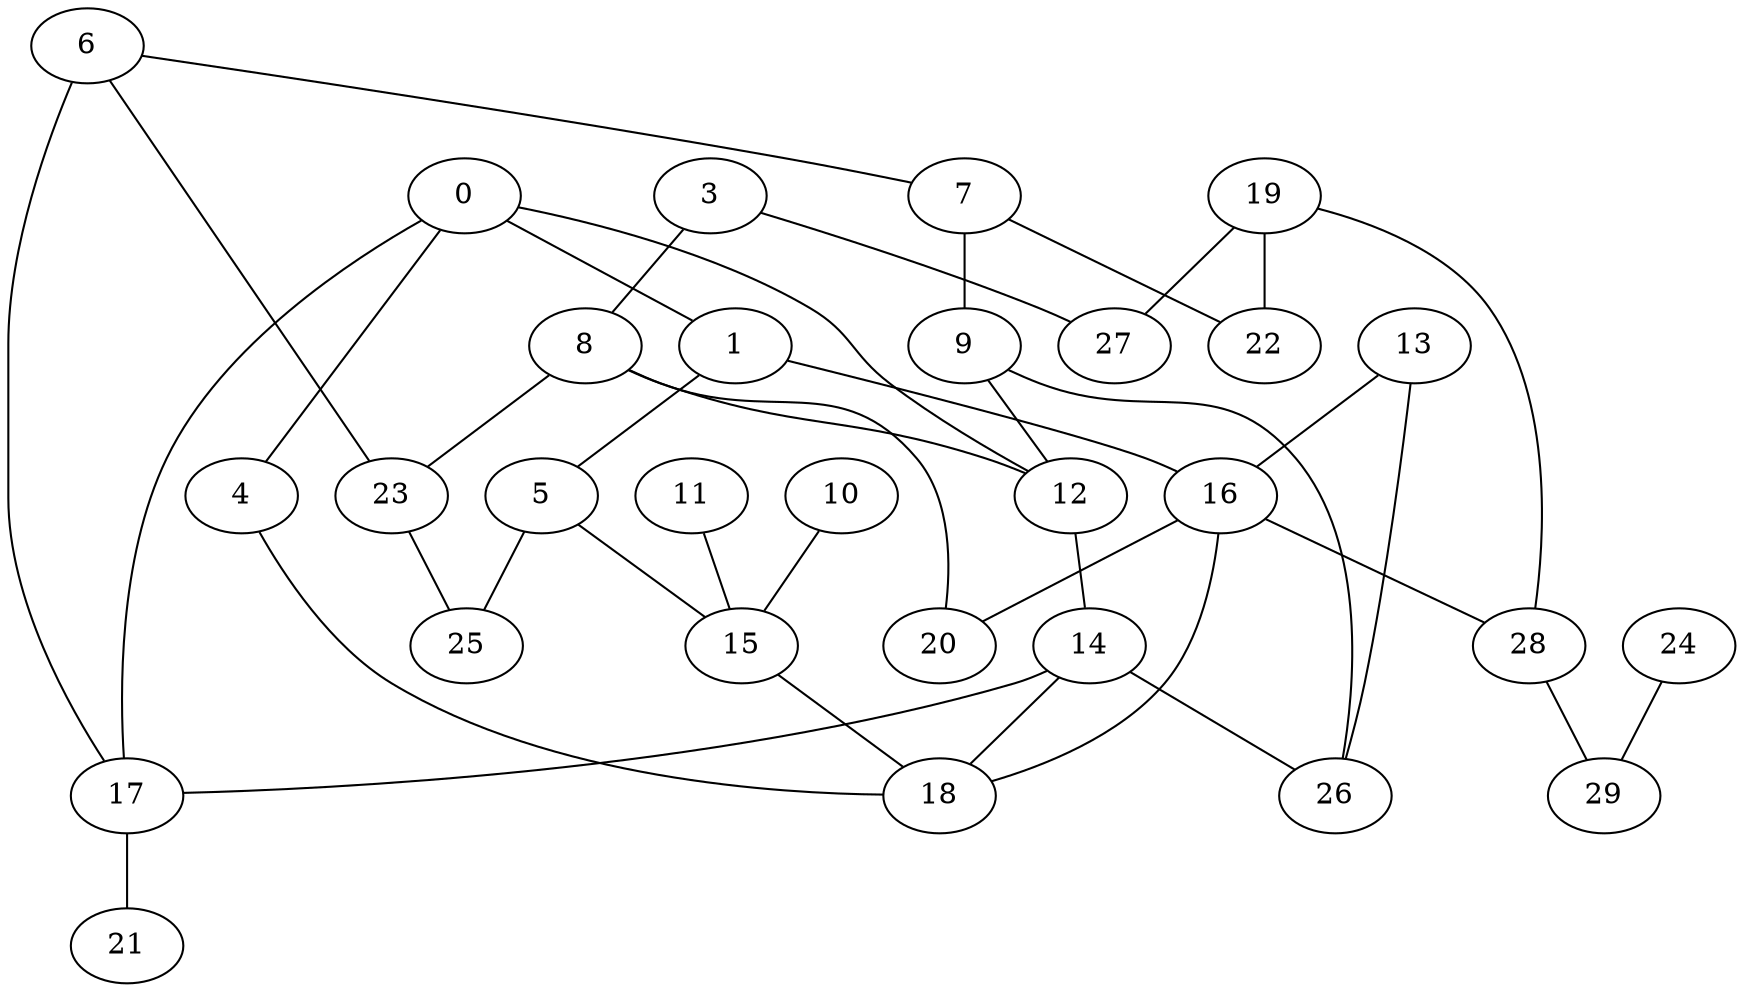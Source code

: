 graph G {
"0";
"1";
"3";
"4";
"5";
"6";
"7";
"8";
"9";
"10";
"11";
"12";
"13";
"14";
"15";
"16";
"17";
"18";
"19";
"20";
"21";
"22";
"23";
"24";
"25";
"26";
"27";
"28";
"29";
    "9" -- "26";
    "14" -- "17";
    "8" -- "23";
    "28" -- "29";
    "4" -- "18";
    "13" -- "26";
    "16" -- "28";
    "10" -- "15";
    "14" -- "26";
    "19" -- "22";
    "6" -- "17";
    "6" -- "7";
    "1" -- "16";
    "14" -- "18";
    "13" -- "16";
    "8" -- "20";
    "0" -- "17";
    "1" -- "5";
    "5" -- "25";
    "15" -- "18";
    "0" -- "4";
    "3" -- "27";
    "16" -- "18";
    "23" -- "25";
    "19" -- "28";
    "12" -- "14";
    "0" -- "12";
    "5" -- "15";
    "6" -- "23";
    "7" -- "22";
    "7" -- "9";
    "0" -- "1";
    "24" -- "29";
    "8" -- "12";
    "19" -- "27";
    "3" -- "8";
    "17" -- "21";
    "16" -- "20";
    "11" -- "15";
    "9" -- "12";
}
